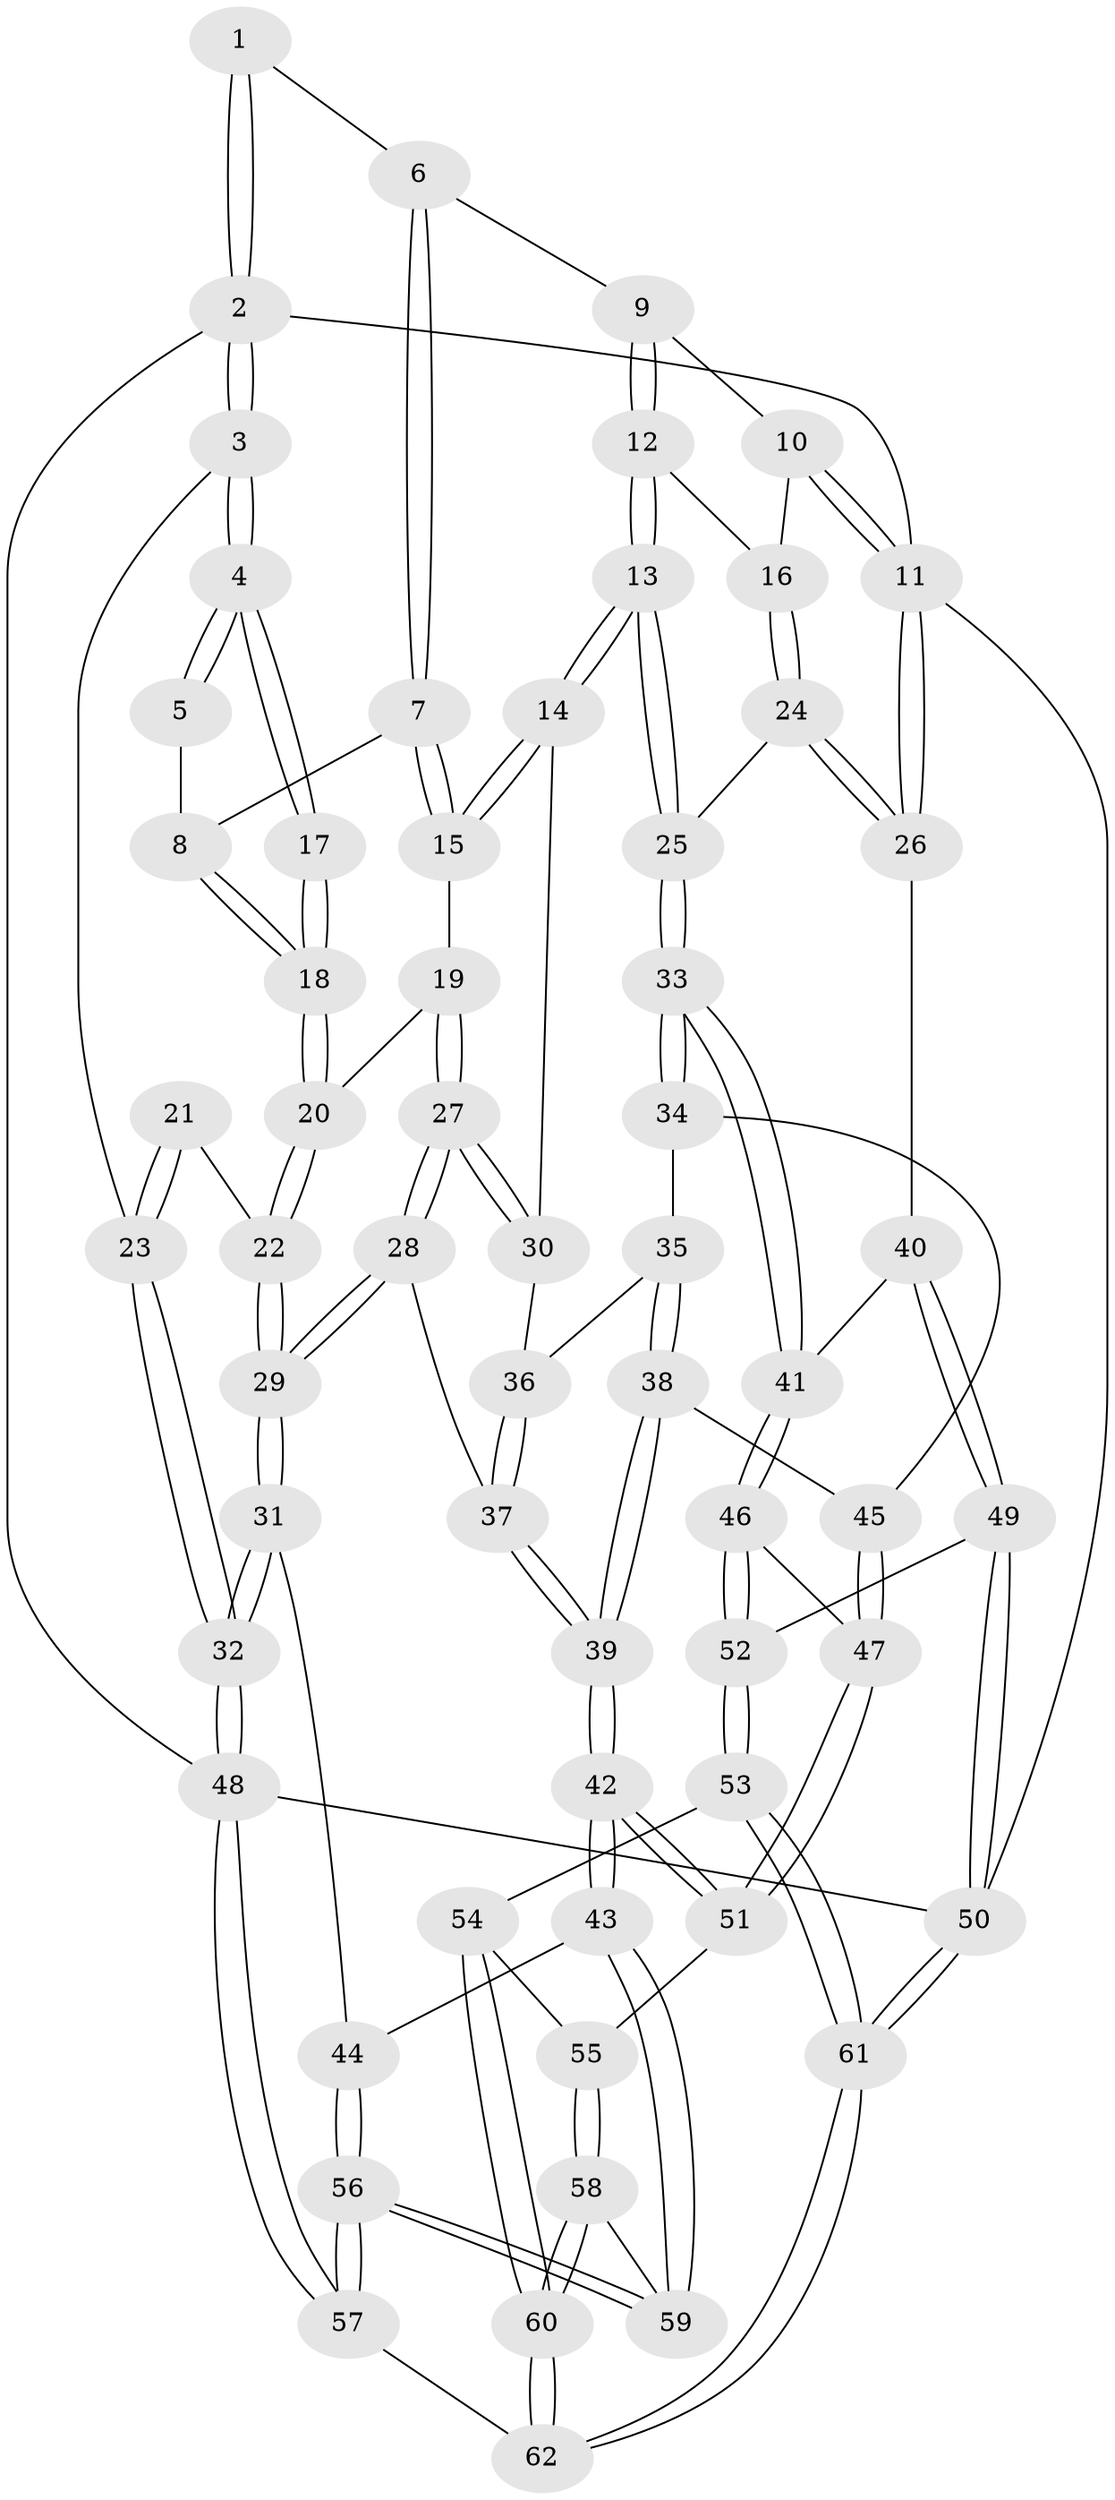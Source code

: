 // coarse degree distribution, {10: 0.03225806451612903, 5: 0.25806451612903225, 2: 0.06451612903225806, 3: 0.25806451612903225, 4: 0.22580645161290322, 6: 0.12903225806451613, 8: 0.03225806451612903}
// Generated by graph-tools (version 1.1) at 2025/21/03/04/25 18:21:43]
// undirected, 62 vertices, 152 edges
graph export_dot {
graph [start="1"]
  node [color=gray90,style=filled];
  1 [pos="+0.38876061055622874+0"];
  2 [pos="+0+0"];
  3 [pos="+0+0.026840893574141808"];
  4 [pos="+0+0.03509993071711356"];
  5 [pos="+0.2250203979026454+0.10088102333331818"];
  6 [pos="+0.5219045584228453+0"];
  7 [pos="+0.40719818787237866+0.22542188198538246"];
  8 [pos="+0.20646233700964256+0.21135001037509177"];
  9 [pos="+0.5680209487223982+0"];
  10 [pos="+1+0"];
  11 [pos="+1+0"];
  12 [pos="+0.589305026952584+0"];
  13 [pos="+0.601035997898814+0.34032831230255817"];
  14 [pos="+0.44116462376187177+0.3489835404602206"];
  15 [pos="+0.4065210344169597+0.2960811678217189"];
  16 [pos="+0.8622148541335753+0.22424374722232215"];
  17 [pos="+0+0.20305099072520377"];
  18 [pos="+0.19300621737964008+0.24435309607290984"];
  19 [pos="+0.22352014794119082+0.3032870574152667"];
  20 [pos="+0.19872767476164008+0.2773028055679245"];
  21 [pos="+0.04788403873072773+0.3298925247082527"];
  22 [pos="+0.08939487860625758+0.3705171192286847"];
  23 [pos="+0+0.39138002379648457"];
  24 [pos="+0.9159733094263239+0.3006354184910183"];
  25 [pos="+0.6786494554728153+0.42228654383056846"];
  26 [pos="+1+0.3377292639674724"];
  27 [pos="+0.25780601495363+0.41110251994412994"];
  28 [pos="+0.24881177282356104+0.47363934698951005"];
  29 [pos="+0.012286215311000137+0.5880847845328827"];
  30 [pos="+0.42958957746086346+0.36969579677755376"];
  31 [pos="+0+0.6066803396097477"];
  32 [pos="+0+0.6320756574717811"];
  33 [pos="+0.665124966046935+0.5018383874776174"];
  34 [pos="+0.5743234637345503+0.5211343868207978"];
  35 [pos="+0.4524357334968445+0.4691323239640403"];
  36 [pos="+0.42649757148360756+0.407047490211514"];
  37 [pos="+0.31612462738951724+0.5181147942508699"];
  38 [pos="+0.3859868345701588+0.5829808656609698"];
  39 [pos="+0.36589051848695114+0.5933546884256653"];
  40 [pos="+1+0.4067750960620789"];
  41 [pos="+0.7020541970490333+0.5954760362505835"];
  42 [pos="+0.3437125700343037+0.7098285987236713"];
  43 [pos="+0.31831014094283233+0.7274335917926172"];
  44 [pos="+0.117106669428913+0.6854232764596537"];
  45 [pos="+0.5026691975930269+0.5696569752927595"];
  46 [pos="+0.7167809706142706+0.6556259977309226"];
  47 [pos="+0.513372882090551+0.7319902987673519"];
  48 [pos="+0+1"];
  49 [pos="+1+0.6932252944092548"];
  50 [pos="+1+1"];
  51 [pos="+0.4961983481837825+0.7444028502774702"];
  52 [pos="+0.7845857703814529+0.7248831811850659"];
  53 [pos="+0.7440409039438888+0.8573835200393571"];
  54 [pos="+0.5548538347518629+0.8592101268105582"];
  55 [pos="+0.4977746025174338+0.7507835984913769"];
  56 [pos="+0.15846834411815433+0.972193532613144"];
  57 [pos="+0.06312163686719317+1"];
  58 [pos="+0.4090449159057966+0.9564207130210356"];
  59 [pos="+0.3146801029419956+0.8079983573337032"];
  60 [pos="+0.45368183326227446+1"];
  61 [pos="+0.78434695594903+1"];
  62 [pos="+0.4547638564573415+1"];
  1 -- 2;
  1 -- 2;
  1 -- 6;
  2 -- 3;
  2 -- 3;
  2 -- 11;
  2 -- 48;
  3 -- 4;
  3 -- 4;
  3 -- 23;
  4 -- 5;
  4 -- 5;
  4 -- 17;
  4 -- 17;
  5 -- 8;
  6 -- 7;
  6 -- 7;
  6 -- 9;
  7 -- 8;
  7 -- 15;
  7 -- 15;
  8 -- 18;
  8 -- 18;
  9 -- 10;
  9 -- 12;
  9 -- 12;
  10 -- 11;
  10 -- 11;
  10 -- 16;
  11 -- 26;
  11 -- 26;
  11 -- 50;
  12 -- 13;
  12 -- 13;
  12 -- 16;
  13 -- 14;
  13 -- 14;
  13 -- 25;
  13 -- 25;
  14 -- 15;
  14 -- 15;
  14 -- 30;
  15 -- 19;
  16 -- 24;
  16 -- 24;
  17 -- 18;
  17 -- 18;
  18 -- 20;
  18 -- 20;
  19 -- 20;
  19 -- 27;
  19 -- 27;
  20 -- 22;
  20 -- 22;
  21 -- 22;
  21 -- 23;
  21 -- 23;
  22 -- 29;
  22 -- 29;
  23 -- 32;
  23 -- 32;
  24 -- 25;
  24 -- 26;
  24 -- 26;
  25 -- 33;
  25 -- 33;
  26 -- 40;
  27 -- 28;
  27 -- 28;
  27 -- 30;
  27 -- 30;
  28 -- 29;
  28 -- 29;
  28 -- 37;
  29 -- 31;
  29 -- 31;
  30 -- 36;
  31 -- 32;
  31 -- 32;
  31 -- 44;
  32 -- 48;
  32 -- 48;
  33 -- 34;
  33 -- 34;
  33 -- 41;
  33 -- 41;
  34 -- 35;
  34 -- 45;
  35 -- 36;
  35 -- 38;
  35 -- 38;
  36 -- 37;
  36 -- 37;
  37 -- 39;
  37 -- 39;
  38 -- 39;
  38 -- 39;
  38 -- 45;
  39 -- 42;
  39 -- 42;
  40 -- 41;
  40 -- 49;
  40 -- 49;
  41 -- 46;
  41 -- 46;
  42 -- 43;
  42 -- 43;
  42 -- 51;
  42 -- 51;
  43 -- 44;
  43 -- 59;
  43 -- 59;
  44 -- 56;
  44 -- 56;
  45 -- 47;
  45 -- 47;
  46 -- 47;
  46 -- 52;
  46 -- 52;
  47 -- 51;
  47 -- 51;
  48 -- 57;
  48 -- 57;
  48 -- 50;
  49 -- 50;
  49 -- 50;
  49 -- 52;
  50 -- 61;
  50 -- 61;
  51 -- 55;
  52 -- 53;
  52 -- 53;
  53 -- 54;
  53 -- 61;
  53 -- 61;
  54 -- 55;
  54 -- 60;
  54 -- 60;
  55 -- 58;
  55 -- 58;
  56 -- 57;
  56 -- 57;
  56 -- 59;
  56 -- 59;
  57 -- 62;
  58 -- 59;
  58 -- 60;
  58 -- 60;
  60 -- 62;
  60 -- 62;
  61 -- 62;
  61 -- 62;
}
